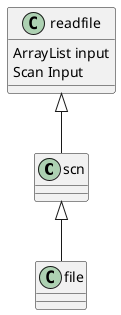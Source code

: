 @startuml

scn <|-- file


class readfile {
ArrayList input
Scan Input
}

readfile <|-- scn

@enduml